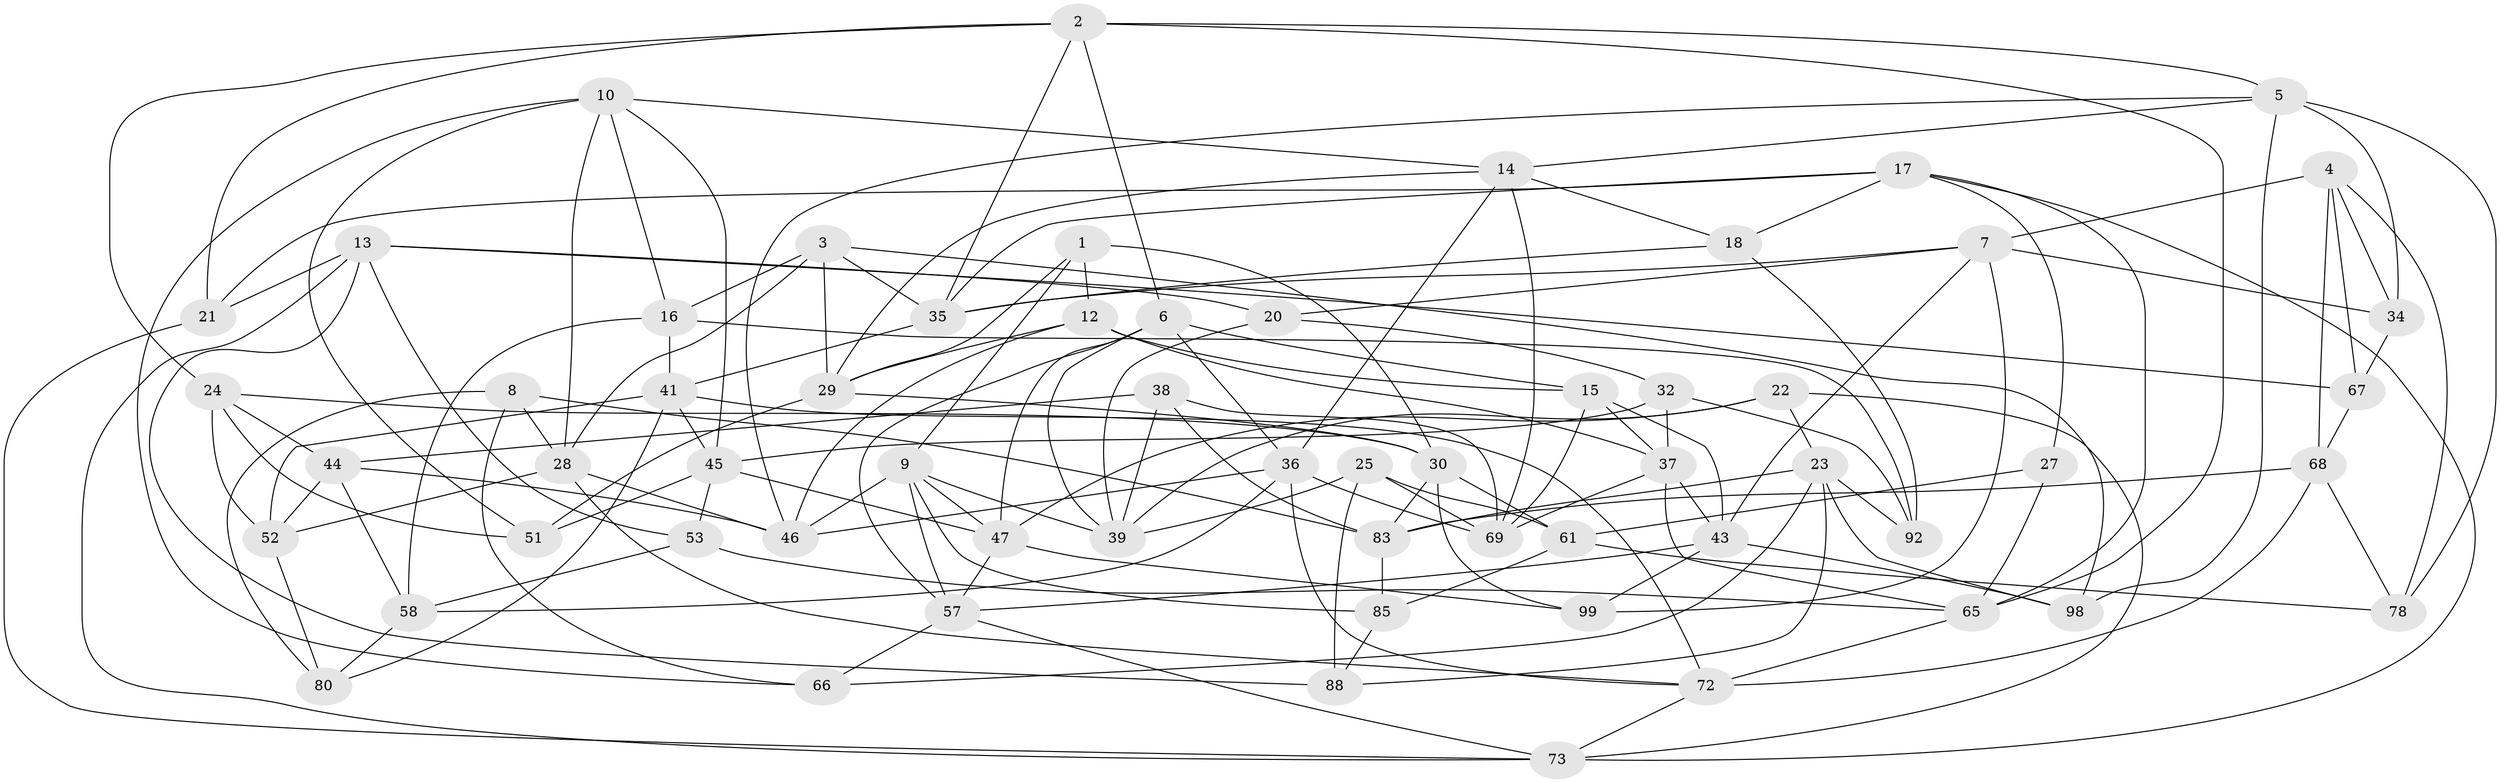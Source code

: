 // original degree distribution, {4: 1.0}
// Generated by graph-tools (version 1.1) at 2025/39/02/21/25 10:39:01]
// undirected, 61 vertices, 155 edges
graph export_dot {
graph [start="1"]
  node [color=gray90,style=filled];
  1;
  2 [super="+31"];
  3 [super="+26"];
  4 [super="+33"];
  5 [super="+63"];
  6 [super="+11"];
  7 [super="+70"];
  8;
  9 [super="+62"];
  10 [super="+71"];
  12 [super="+87"];
  13 [super="+49"];
  14 [super="+54"];
  15 [super="+95"];
  16 [super="+94"];
  17 [super="+19"];
  18;
  20;
  21;
  22;
  23 [super="+42"];
  24 [super="+77"];
  25;
  27;
  28 [super="+97"];
  29 [super="+90"];
  30 [super="+56"];
  32;
  34;
  35 [super="+82"];
  36 [super="+40"];
  37 [super="+91"];
  38;
  39 [super="+84"];
  41 [super="+59"];
  43 [super="+76"];
  44 [super="+55"];
  45 [super="+50"];
  46 [super="+79"];
  47 [super="+48"];
  51;
  52 [super="+74"];
  53;
  57 [super="+64"];
  58 [super="+60"];
  61 [super="+89"];
  65 [super="+93"];
  66;
  67;
  68 [super="+81"];
  69 [super="+96"];
  72 [super="+75"];
  73 [super="+86"];
  78;
  80;
  83 [super="+100"];
  85;
  88;
  92;
  98;
  99;
  1 -- 29;
  1 -- 9;
  1 -- 30;
  1 -- 12;
  2 -- 65;
  2 -- 21;
  2 -- 5;
  2 -- 24;
  2 -- 35;
  2 -- 6;
  3 -- 16 [weight=2];
  3 -- 98;
  3 -- 35;
  3 -- 28;
  3 -- 29;
  4 -- 67;
  4 -- 68 [weight=2];
  4 -- 7;
  4 -- 34;
  4 -- 78;
  5 -- 34;
  5 -- 46;
  5 -- 78;
  5 -- 98;
  5 -- 14;
  6 -- 47;
  6 -- 57;
  6 -- 36;
  6 -- 39;
  6 -- 15;
  7 -- 34;
  7 -- 99;
  7 -- 35;
  7 -- 20;
  7 -- 43;
  8 -- 66;
  8 -- 83;
  8 -- 80;
  8 -- 28;
  9 -- 46;
  9 -- 39;
  9 -- 85;
  9 -- 47;
  9 -- 57;
  10 -- 51;
  10 -- 66;
  10 -- 28;
  10 -- 45;
  10 -- 14;
  10 -- 16;
  12 -- 29;
  12 -- 15 [weight=2];
  12 -- 46;
  12 -- 37;
  13 -- 20;
  13 -- 67;
  13 -- 88;
  13 -- 73;
  13 -- 53;
  13 -- 21;
  14 -- 69;
  14 -- 18;
  14 -- 36;
  14 -- 29;
  15 -- 43;
  15 -- 69;
  15 -- 37;
  16 -- 58;
  16 -- 41;
  16 -- 92;
  17 -- 35;
  17 -- 65;
  17 -- 73;
  17 -- 18;
  17 -- 27;
  17 -- 21;
  18 -- 92;
  18 -- 35;
  20 -- 39;
  20 -- 32;
  21 -- 73;
  22 -- 47;
  22 -- 23;
  22 -- 39;
  22 -- 73;
  23 -- 98;
  23 -- 83;
  23 -- 88;
  23 -- 66;
  23 -- 92;
  24 -- 51;
  24 -- 52 [weight=2];
  24 -- 44;
  24 -- 30;
  25 -- 88;
  25 -- 61;
  25 -- 69;
  25 -- 39;
  27 -- 61 [weight=2];
  27 -- 65;
  28 -- 46;
  28 -- 72;
  28 -- 52;
  29 -- 51;
  29 -- 30;
  30 -- 99;
  30 -- 61;
  30 -- 83;
  32 -- 92;
  32 -- 45;
  32 -- 37;
  34 -- 67;
  35 -- 41;
  36 -- 69;
  36 -- 46;
  36 -- 72;
  36 -- 58;
  37 -- 69;
  37 -- 65;
  37 -- 43;
  38 -- 44;
  38 -- 83;
  38 -- 69;
  38 -- 39;
  41 -- 80;
  41 -- 45;
  41 -- 72;
  41 -- 52;
  43 -- 99;
  43 -- 57;
  43 -- 98;
  44 -- 52;
  44 -- 58 [weight=2];
  44 -- 46;
  45 -- 53;
  45 -- 51;
  45 -- 47;
  47 -- 99;
  47 -- 57;
  52 -- 80;
  53 -- 65;
  53 -- 58;
  57 -- 73;
  57 -- 66;
  58 -- 80;
  61 -- 78;
  61 -- 85;
  65 -- 72;
  67 -- 68;
  68 -- 72;
  68 -- 83;
  68 -- 78;
  72 -- 73;
  83 -- 85;
  85 -- 88;
}

